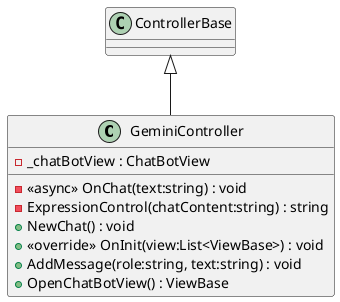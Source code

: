 @startuml
class GeminiController {
    - _chatBotView : ChatBotView
    - <<async>> OnChat(text:string) : void
    - ExpressionControl(chatContent:string) : string
    + NewChat() : void
    + <<override>> OnInit(view:List<ViewBase>) : void
    + AddMessage(role:string, text:string) : void
    + OpenChatBotView() : ViewBase
}
ControllerBase <|-- GeminiController
@enduml
